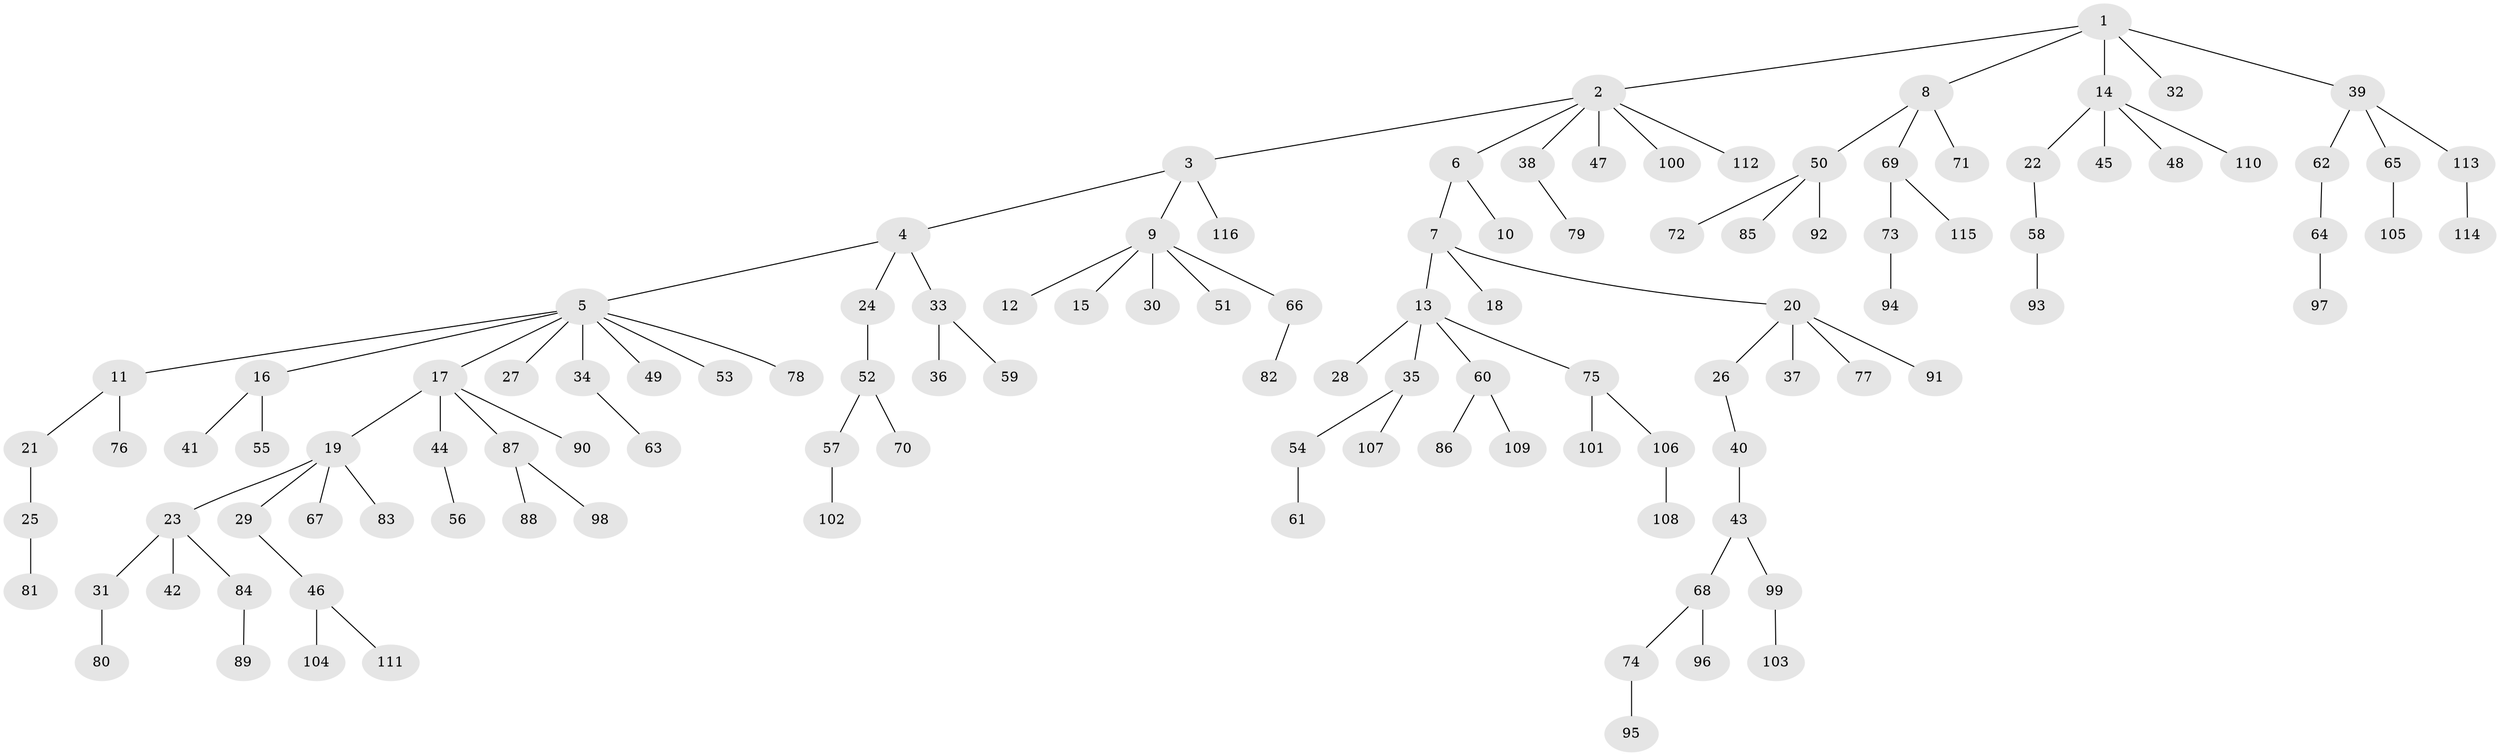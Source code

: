 // coarse degree distribution, {1: 0.6790123456790124, 2: 0.20987654320987653, 4: 0.024691358024691357, 5: 0.024691358024691357, 3: 0.04938271604938271, 41: 0.012345679012345678}
// Generated by graph-tools (version 1.1) at 2025/56/03/04/25 21:56:45]
// undirected, 116 vertices, 115 edges
graph export_dot {
graph [start="1"]
  node [color=gray90,style=filled];
  1;
  2;
  3;
  4;
  5;
  6;
  7;
  8;
  9;
  10;
  11;
  12;
  13;
  14;
  15;
  16;
  17;
  18;
  19;
  20;
  21;
  22;
  23;
  24;
  25;
  26;
  27;
  28;
  29;
  30;
  31;
  32;
  33;
  34;
  35;
  36;
  37;
  38;
  39;
  40;
  41;
  42;
  43;
  44;
  45;
  46;
  47;
  48;
  49;
  50;
  51;
  52;
  53;
  54;
  55;
  56;
  57;
  58;
  59;
  60;
  61;
  62;
  63;
  64;
  65;
  66;
  67;
  68;
  69;
  70;
  71;
  72;
  73;
  74;
  75;
  76;
  77;
  78;
  79;
  80;
  81;
  82;
  83;
  84;
  85;
  86;
  87;
  88;
  89;
  90;
  91;
  92;
  93;
  94;
  95;
  96;
  97;
  98;
  99;
  100;
  101;
  102;
  103;
  104;
  105;
  106;
  107;
  108;
  109;
  110;
  111;
  112;
  113;
  114;
  115;
  116;
  1 -- 2;
  1 -- 8;
  1 -- 14;
  1 -- 32;
  1 -- 39;
  2 -- 3;
  2 -- 6;
  2 -- 38;
  2 -- 47;
  2 -- 100;
  2 -- 112;
  3 -- 4;
  3 -- 9;
  3 -- 116;
  4 -- 5;
  4 -- 24;
  4 -- 33;
  5 -- 11;
  5 -- 16;
  5 -- 17;
  5 -- 27;
  5 -- 34;
  5 -- 49;
  5 -- 53;
  5 -- 78;
  6 -- 7;
  6 -- 10;
  7 -- 13;
  7 -- 18;
  7 -- 20;
  8 -- 50;
  8 -- 69;
  8 -- 71;
  9 -- 12;
  9 -- 15;
  9 -- 30;
  9 -- 51;
  9 -- 66;
  11 -- 21;
  11 -- 76;
  13 -- 28;
  13 -- 35;
  13 -- 60;
  13 -- 75;
  14 -- 22;
  14 -- 45;
  14 -- 48;
  14 -- 110;
  16 -- 41;
  16 -- 55;
  17 -- 19;
  17 -- 44;
  17 -- 87;
  17 -- 90;
  19 -- 23;
  19 -- 29;
  19 -- 67;
  19 -- 83;
  20 -- 26;
  20 -- 37;
  20 -- 77;
  20 -- 91;
  21 -- 25;
  22 -- 58;
  23 -- 31;
  23 -- 42;
  23 -- 84;
  24 -- 52;
  25 -- 81;
  26 -- 40;
  29 -- 46;
  31 -- 80;
  33 -- 36;
  33 -- 59;
  34 -- 63;
  35 -- 54;
  35 -- 107;
  38 -- 79;
  39 -- 62;
  39 -- 65;
  39 -- 113;
  40 -- 43;
  43 -- 68;
  43 -- 99;
  44 -- 56;
  46 -- 104;
  46 -- 111;
  50 -- 72;
  50 -- 85;
  50 -- 92;
  52 -- 57;
  52 -- 70;
  54 -- 61;
  57 -- 102;
  58 -- 93;
  60 -- 86;
  60 -- 109;
  62 -- 64;
  64 -- 97;
  65 -- 105;
  66 -- 82;
  68 -- 74;
  68 -- 96;
  69 -- 73;
  69 -- 115;
  73 -- 94;
  74 -- 95;
  75 -- 101;
  75 -- 106;
  84 -- 89;
  87 -- 88;
  87 -- 98;
  99 -- 103;
  106 -- 108;
  113 -- 114;
}

